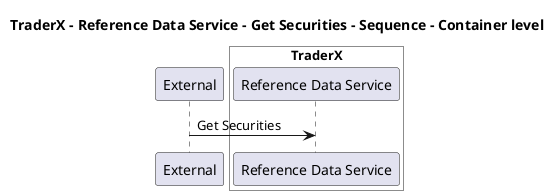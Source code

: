 @startuml

title TraderX - Reference Data Service - Get Securities - Sequence - Container level

participant "External" as C4InterFlow.SoftwareSystems.ExternalSystem

box "TraderX" #White
    participant "Reference Data Service" as TraderX.SoftwareSystems.TraderX.Containers.ReferenceDataService
end box


C4InterFlow.SoftwareSystems.ExternalSystem -> TraderX.SoftwareSystems.TraderX.Containers.ReferenceDataService : Get Securities


@enduml
